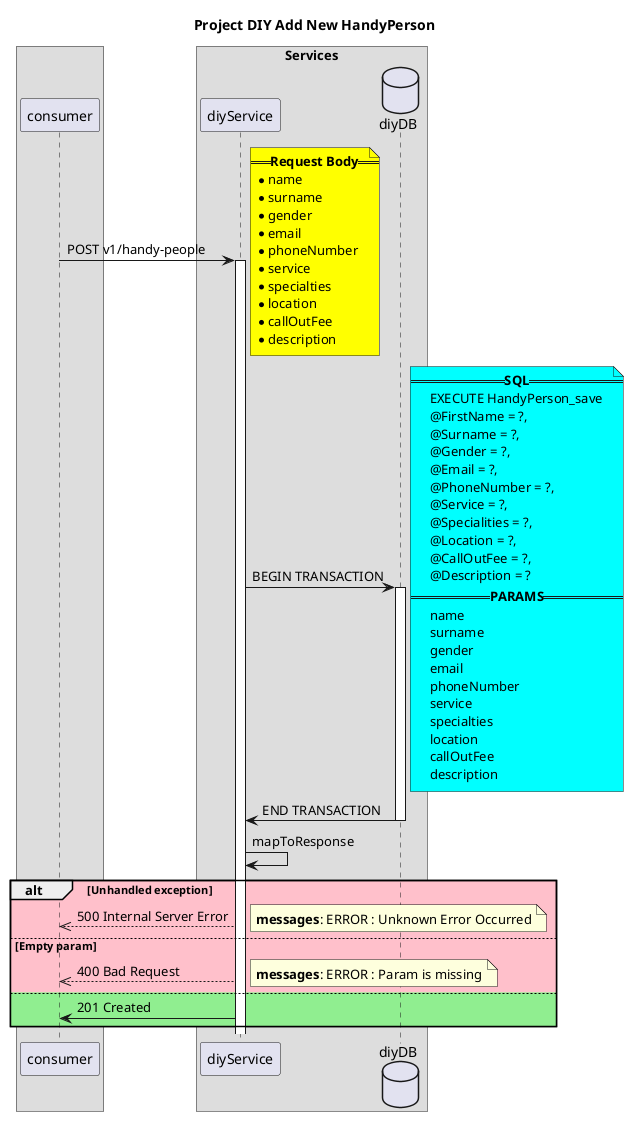 @startuml

title Project DIY Add New HandyPerson

box 
    participant consumer
end box
box Services
    participant diyService
    database diyDB
end box

' 1. Call to add Handymen can add

consumer -> diyService: POST v1/handy-people
activate diyService
    note right #Yellow
        ==**Request Body**==
        * name
        * surname
        * gender
        * email
        * phoneNumber
        * service
        * specialties
        * location
        * callOutFee
        * description
    end note 

' 2. insert new handy person

    diyService -> diyDB: BEGIN TRANSACTION
    activate diyDB
        note right #Aqua
            ==**SQL**==
                EXECUTE HandyPerson_save
                @FirstName = ?,
                @Surname = ?,
                @Gender = ?,
                @Email = ?,
                @PhoneNumber = ?,
                @Service = ?,
                @Specialities = ?,
                @Location = ?,
                @CallOutFee = ?,
                @Description = ?
            ==**PARAMS**==
                name
                surname
                gender
                email
                phoneNumber
                service
                specialties
                location
                callOutFee
                description
        end note
    diyDB -> diyService: END TRANSACTION
    deactivate diyDB


diyService -> diyService: mapToResponse


alt #pink Unhandled exception
    consumer <<-- diyService: 500 Internal Server Error
    note right
        **messages**: ERROR : Unknown Error Occurred
    end note
else #pink Empty param
    consumer <<-- diyService: 400 Bad Request
    note right
        **messages**: ERROR : Param is missing
    end note
else #lightgreen
    consumer <- diyService: 201 Created
end alt

@enduml